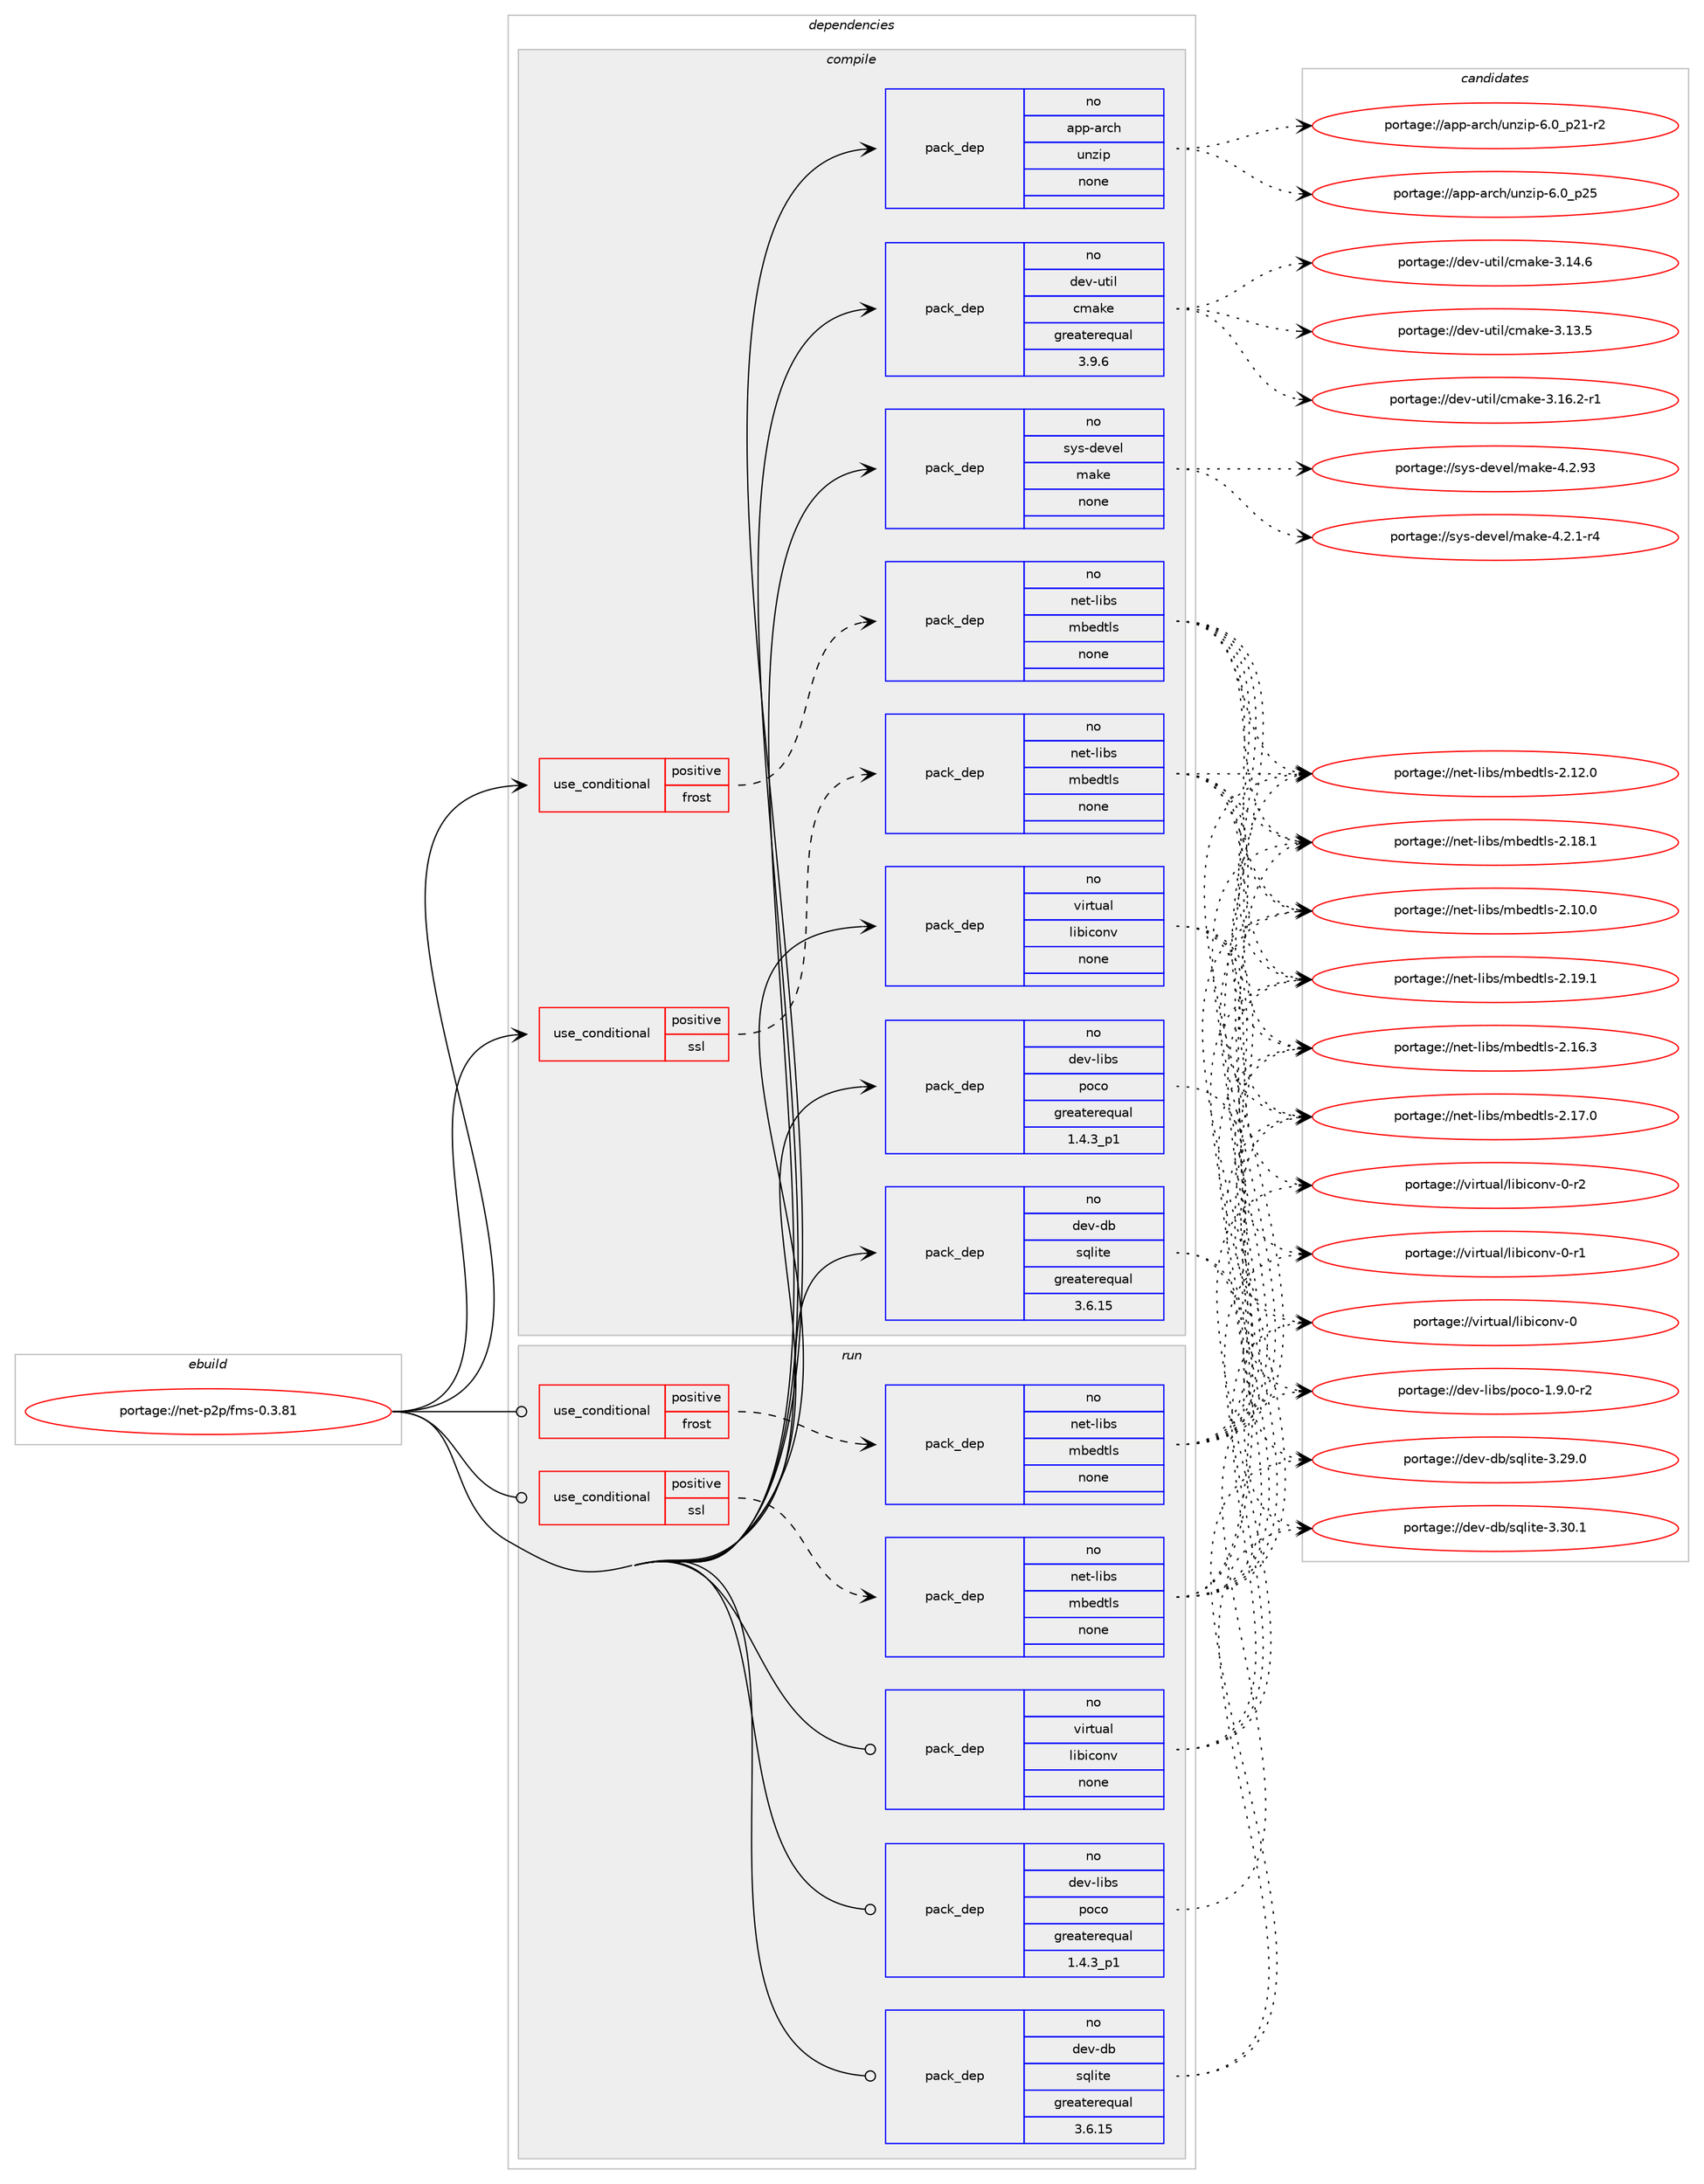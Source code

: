 digraph prolog {

# *************
# Graph options
# *************

newrank=true;
concentrate=true;
compound=true;
graph [rankdir=LR,fontname=Helvetica,fontsize=10,ranksep=1.5];#, ranksep=2.5, nodesep=0.2];
edge  [arrowhead=vee];
node  [fontname=Helvetica,fontsize=10];

# **********
# The ebuild
# **********

subgraph cluster_leftcol {
color=gray;
rank=same;
label=<<i>ebuild</i>>;
id [label="portage://net-p2p/fms-0.3.81", color=red, width=4, href="../net-p2p/fms-0.3.81.svg"];
}

# ****************
# The dependencies
# ****************

subgraph cluster_midcol {
color=gray;
label=<<i>dependencies</i>>;
subgraph cluster_compile {
fillcolor="#eeeeee";
style=filled;
label=<<i>compile</i>>;
subgraph cond122 {
dependency407 [label=<<TABLE BORDER="0" CELLBORDER="1" CELLSPACING="0" CELLPADDING="4"><TR><TD ROWSPAN="3" CELLPADDING="10">use_conditional</TD></TR><TR><TD>positive</TD></TR><TR><TD>frost</TD></TR></TABLE>>, shape=none, color=red];
subgraph pack278 {
dependency408 [label=<<TABLE BORDER="0" CELLBORDER="1" CELLSPACING="0" CELLPADDING="4" WIDTH="220"><TR><TD ROWSPAN="6" CELLPADDING="30">pack_dep</TD></TR><TR><TD WIDTH="110">no</TD></TR><TR><TD>net-libs</TD></TR><TR><TD>mbedtls</TD></TR><TR><TD>none</TD></TR><TR><TD></TD></TR></TABLE>>, shape=none, color=blue];
}
dependency407:e -> dependency408:w [weight=20,style="dashed",arrowhead="vee"];
}
id:e -> dependency407:w [weight=20,style="solid",arrowhead="vee"];
subgraph cond123 {
dependency409 [label=<<TABLE BORDER="0" CELLBORDER="1" CELLSPACING="0" CELLPADDING="4"><TR><TD ROWSPAN="3" CELLPADDING="10">use_conditional</TD></TR><TR><TD>positive</TD></TR><TR><TD>ssl</TD></TR></TABLE>>, shape=none, color=red];
subgraph pack279 {
dependency410 [label=<<TABLE BORDER="0" CELLBORDER="1" CELLSPACING="0" CELLPADDING="4" WIDTH="220"><TR><TD ROWSPAN="6" CELLPADDING="30">pack_dep</TD></TR><TR><TD WIDTH="110">no</TD></TR><TR><TD>net-libs</TD></TR><TR><TD>mbedtls</TD></TR><TR><TD>none</TD></TR><TR><TD></TD></TR></TABLE>>, shape=none, color=blue];
}
dependency409:e -> dependency410:w [weight=20,style="dashed",arrowhead="vee"];
}
id:e -> dependency409:w [weight=20,style="solid",arrowhead="vee"];
subgraph pack280 {
dependency411 [label=<<TABLE BORDER="0" CELLBORDER="1" CELLSPACING="0" CELLPADDING="4" WIDTH="220"><TR><TD ROWSPAN="6" CELLPADDING="30">pack_dep</TD></TR><TR><TD WIDTH="110">no</TD></TR><TR><TD>app-arch</TD></TR><TR><TD>unzip</TD></TR><TR><TD>none</TD></TR><TR><TD></TD></TR></TABLE>>, shape=none, color=blue];
}
id:e -> dependency411:w [weight=20,style="solid",arrowhead="vee"];
subgraph pack281 {
dependency412 [label=<<TABLE BORDER="0" CELLBORDER="1" CELLSPACING="0" CELLPADDING="4" WIDTH="220"><TR><TD ROWSPAN="6" CELLPADDING="30">pack_dep</TD></TR><TR><TD WIDTH="110">no</TD></TR><TR><TD>dev-db</TD></TR><TR><TD>sqlite</TD></TR><TR><TD>greaterequal</TD></TR><TR><TD>3.6.15</TD></TR></TABLE>>, shape=none, color=blue];
}
id:e -> dependency412:w [weight=20,style="solid",arrowhead="vee"];
subgraph pack282 {
dependency413 [label=<<TABLE BORDER="0" CELLBORDER="1" CELLSPACING="0" CELLPADDING="4" WIDTH="220"><TR><TD ROWSPAN="6" CELLPADDING="30">pack_dep</TD></TR><TR><TD WIDTH="110">no</TD></TR><TR><TD>dev-libs</TD></TR><TR><TD>poco</TD></TR><TR><TD>greaterequal</TD></TR><TR><TD>1.4.3_p1</TD></TR></TABLE>>, shape=none, color=blue];
}
id:e -> dependency413:w [weight=20,style="solid",arrowhead="vee"];
subgraph pack283 {
dependency414 [label=<<TABLE BORDER="0" CELLBORDER="1" CELLSPACING="0" CELLPADDING="4" WIDTH="220"><TR><TD ROWSPAN="6" CELLPADDING="30">pack_dep</TD></TR><TR><TD WIDTH="110">no</TD></TR><TR><TD>dev-util</TD></TR><TR><TD>cmake</TD></TR><TR><TD>greaterequal</TD></TR><TR><TD>3.9.6</TD></TR></TABLE>>, shape=none, color=blue];
}
id:e -> dependency414:w [weight=20,style="solid",arrowhead="vee"];
subgraph pack284 {
dependency415 [label=<<TABLE BORDER="0" CELLBORDER="1" CELLSPACING="0" CELLPADDING="4" WIDTH="220"><TR><TD ROWSPAN="6" CELLPADDING="30">pack_dep</TD></TR><TR><TD WIDTH="110">no</TD></TR><TR><TD>sys-devel</TD></TR><TR><TD>make</TD></TR><TR><TD>none</TD></TR><TR><TD></TD></TR></TABLE>>, shape=none, color=blue];
}
id:e -> dependency415:w [weight=20,style="solid",arrowhead="vee"];
subgraph pack285 {
dependency416 [label=<<TABLE BORDER="0" CELLBORDER="1" CELLSPACING="0" CELLPADDING="4" WIDTH="220"><TR><TD ROWSPAN="6" CELLPADDING="30">pack_dep</TD></TR><TR><TD WIDTH="110">no</TD></TR><TR><TD>virtual</TD></TR><TR><TD>libiconv</TD></TR><TR><TD>none</TD></TR><TR><TD></TD></TR></TABLE>>, shape=none, color=blue];
}
id:e -> dependency416:w [weight=20,style="solid",arrowhead="vee"];
}
subgraph cluster_compileandrun {
fillcolor="#eeeeee";
style=filled;
label=<<i>compile and run</i>>;
}
subgraph cluster_run {
fillcolor="#eeeeee";
style=filled;
label=<<i>run</i>>;
subgraph cond124 {
dependency417 [label=<<TABLE BORDER="0" CELLBORDER="1" CELLSPACING="0" CELLPADDING="4"><TR><TD ROWSPAN="3" CELLPADDING="10">use_conditional</TD></TR><TR><TD>positive</TD></TR><TR><TD>frost</TD></TR></TABLE>>, shape=none, color=red];
subgraph pack286 {
dependency418 [label=<<TABLE BORDER="0" CELLBORDER="1" CELLSPACING="0" CELLPADDING="4" WIDTH="220"><TR><TD ROWSPAN="6" CELLPADDING="30">pack_dep</TD></TR><TR><TD WIDTH="110">no</TD></TR><TR><TD>net-libs</TD></TR><TR><TD>mbedtls</TD></TR><TR><TD>none</TD></TR><TR><TD></TD></TR></TABLE>>, shape=none, color=blue];
}
dependency417:e -> dependency418:w [weight=20,style="dashed",arrowhead="vee"];
}
id:e -> dependency417:w [weight=20,style="solid",arrowhead="odot"];
subgraph cond125 {
dependency419 [label=<<TABLE BORDER="0" CELLBORDER="1" CELLSPACING="0" CELLPADDING="4"><TR><TD ROWSPAN="3" CELLPADDING="10">use_conditional</TD></TR><TR><TD>positive</TD></TR><TR><TD>ssl</TD></TR></TABLE>>, shape=none, color=red];
subgraph pack287 {
dependency420 [label=<<TABLE BORDER="0" CELLBORDER="1" CELLSPACING="0" CELLPADDING="4" WIDTH="220"><TR><TD ROWSPAN="6" CELLPADDING="30">pack_dep</TD></TR><TR><TD WIDTH="110">no</TD></TR><TR><TD>net-libs</TD></TR><TR><TD>mbedtls</TD></TR><TR><TD>none</TD></TR><TR><TD></TD></TR></TABLE>>, shape=none, color=blue];
}
dependency419:e -> dependency420:w [weight=20,style="dashed",arrowhead="vee"];
}
id:e -> dependency419:w [weight=20,style="solid",arrowhead="odot"];
subgraph pack288 {
dependency421 [label=<<TABLE BORDER="0" CELLBORDER="1" CELLSPACING="0" CELLPADDING="4" WIDTH="220"><TR><TD ROWSPAN="6" CELLPADDING="30">pack_dep</TD></TR><TR><TD WIDTH="110">no</TD></TR><TR><TD>dev-db</TD></TR><TR><TD>sqlite</TD></TR><TR><TD>greaterequal</TD></TR><TR><TD>3.6.15</TD></TR></TABLE>>, shape=none, color=blue];
}
id:e -> dependency421:w [weight=20,style="solid",arrowhead="odot"];
subgraph pack289 {
dependency422 [label=<<TABLE BORDER="0" CELLBORDER="1" CELLSPACING="0" CELLPADDING="4" WIDTH="220"><TR><TD ROWSPAN="6" CELLPADDING="30">pack_dep</TD></TR><TR><TD WIDTH="110">no</TD></TR><TR><TD>dev-libs</TD></TR><TR><TD>poco</TD></TR><TR><TD>greaterequal</TD></TR><TR><TD>1.4.3_p1</TD></TR></TABLE>>, shape=none, color=blue];
}
id:e -> dependency422:w [weight=20,style="solid",arrowhead="odot"];
subgraph pack290 {
dependency423 [label=<<TABLE BORDER="0" CELLBORDER="1" CELLSPACING="0" CELLPADDING="4" WIDTH="220"><TR><TD ROWSPAN="6" CELLPADDING="30">pack_dep</TD></TR><TR><TD WIDTH="110">no</TD></TR><TR><TD>virtual</TD></TR><TR><TD>libiconv</TD></TR><TR><TD>none</TD></TR><TR><TD></TD></TR></TABLE>>, shape=none, color=blue];
}
id:e -> dependency423:w [weight=20,style="solid",arrowhead="odot"];
}
}

# **************
# The candidates
# **************

subgraph cluster_choices {
rank=same;
color=gray;
label=<<i>candidates</i>>;

subgraph choice278 {
color=black;
nodesep=1;
choice1101011164510810598115471099810110011610811545504649574649 [label="portage://net-libs/mbedtls-2.19.1", color=red, width=4,href="../net-libs/mbedtls-2.19.1.svg"];
choice1101011164510810598115471099810110011610811545504649564649 [label="portage://net-libs/mbedtls-2.18.1", color=red, width=4,href="../net-libs/mbedtls-2.18.1.svg"];
choice1101011164510810598115471099810110011610811545504649554648 [label="portage://net-libs/mbedtls-2.17.0", color=red, width=4,href="../net-libs/mbedtls-2.17.0.svg"];
choice1101011164510810598115471099810110011610811545504649544651 [label="portage://net-libs/mbedtls-2.16.3", color=red, width=4,href="../net-libs/mbedtls-2.16.3.svg"];
choice1101011164510810598115471099810110011610811545504649504648 [label="portage://net-libs/mbedtls-2.12.0", color=red, width=4,href="../net-libs/mbedtls-2.12.0.svg"];
choice1101011164510810598115471099810110011610811545504649484648 [label="portage://net-libs/mbedtls-2.10.0", color=red, width=4,href="../net-libs/mbedtls-2.10.0.svg"];
dependency408:e -> choice1101011164510810598115471099810110011610811545504649574649:w [style=dotted,weight="100"];
dependency408:e -> choice1101011164510810598115471099810110011610811545504649564649:w [style=dotted,weight="100"];
dependency408:e -> choice1101011164510810598115471099810110011610811545504649554648:w [style=dotted,weight="100"];
dependency408:e -> choice1101011164510810598115471099810110011610811545504649544651:w [style=dotted,weight="100"];
dependency408:e -> choice1101011164510810598115471099810110011610811545504649504648:w [style=dotted,weight="100"];
dependency408:e -> choice1101011164510810598115471099810110011610811545504649484648:w [style=dotted,weight="100"];
}
subgraph choice279 {
color=black;
nodesep=1;
choice1101011164510810598115471099810110011610811545504649574649 [label="portage://net-libs/mbedtls-2.19.1", color=red, width=4,href="../net-libs/mbedtls-2.19.1.svg"];
choice1101011164510810598115471099810110011610811545504649564649 [label="portage://net-libs/mbedtls-2.18.1", color=red, width=4,href="../net-libs/mbedtls-2.18.1.svg"];
choice1101011164510810598115471099810110011610811545504649554648 [label="portage://net-libs/mbedtls-2.17.0", color=red, width=4,href="../net-libs/mbedtls-2.17.0.svg"];
choice1101011164510810598115471099810110011610811545504649544651 [label="portage://net-libs/mbedtls-2.16.3", color=red, width=4,href="../net-libs/mbedtls-2.16.3.svg"];
choice1101011164510810598115471099810110011610811545504649504648 [label="portage://net-libs/mbedtls-2.12.0", color=red, width=4,href="../net-libs/mbedtls-2.12.0.svg"];
choice1101011164510810598115471099810110011610811545504649484648 [label="portage://net-libs/mbedtls-2.10.0", color=red, width=4,href="../net-libs/mbedtls-2.10.0.svg"];
dependency410:e -> choice1101011164510810598115471099810110011610811545504649574649:w [style=dotted,weight="100"];
dependency410:e -> choice1101011164510810598115471099810110011610811545504649564649:w [style=dotted,weight="100"];
dependency410:e -> choice1101011164510810598115471099810110011610811545504649554648:w [style=dotted,weight="100"];
dependency410:e -> choice1101011164510810598115471099810110011610811545504649544651:w [style=dotted,weight="100"];
dependency410:e -> choice1101011164510810598115471099810110011610811545504649504648:w [style=dotted,weight="100"];
dependency410:e -> choice1101011164510810598115471099810110011610811545504649484648:w [style=dotted,weight="100"];
}
subgraph choice280 {
color=black;
nodesep=1;
choice971121124597114991044711711012210511245544648951125053 [label="portage://app-arch/unzip-6.0_p25", color=red, width=4,href="../app-arch/unzip-6.0_p25.svg"];
choice9711211245971149910447117110122105112455446489511250494511450 [label="portage://app-arch/unzip-6.0_p21-r2", color=red, width=4,href="../app-arch/unzip-6.0_p21-r2.svg"];
dependency411:e -> choice971121124597114991044711711012210511245544648951125053:w [style=dotted,weight="100"];
dependency411:e -> choice9711211245971149910447117110122105112455446489511250494511450:w [style=dotted,weight="100"];
}
subgraph choice281 {
color=black;
nodesep=1;
choice10010111845100984711511310810511610145514651484649 [label="portage://dev-db/sqlite-3.30.1", color=red, width=4,href="../dev-db/sqlite-3.30.1.svg"];
choice10010111845100984711511310810511610145514650574648 [label="portage://dev-db/sqlite-3.29.0", color=red, width=4,href="../dev-db/sqlite-3.29.0.svg"];
dependency412:e -> choice10010111845100984711511310810511610145514651484649:w [style=dotted,weight="100"];
dependency412:e -> choice10010111845100984711511310810511610145514650574648:w [style=dotted,weight="100"];
}
subgraph choice282 {
color=black;
nodesep=1;
choice100101118451081059811547112111991114549465746484511450 [label="portage://dev-libs/poco-1.9.0-r2", color=red, width=4,href="../dev-libs/poco-1.9.0-r2.svg"];
dependency413:e -> choice100101118451081059811547112111991114549465746484511450:w [style=dotted,weight="100"];
}
subgraph choice283 {
color=black;
nodesep=1;
choice10010111845117116105108479910997107101455146495446504511449 [label="portage://dev-util/cmake-3.16.2-r1", color=red, width=4,href="../dev-util/cmake-3.16.2-r1.svg"];
choice1001011184511711610510847991099710710145514649524654 [label="portage://dev-util/cmake-3.14.6", color=red, width=4,href="../dev-util/cmake-3.14.6.svg"];
choice1001011184511711610510847991099710710145514649514653 [label="portage://dev-util/cmake-3.13.5", color=red, width=4,href="../dev-util/cmake-3.13.5.svg"];
dependency414:e -> choice10010111845117116105108479910997107101455146495446504511449:w [style=dotted,weight="100"];
dependency414:e -> choice1001011184511711610510847991099710710145514649524654:w [style=dotted,weight="100"];
dependency414:e -> choice1001011184511711610510847991099710710145514649514653:w [style=dotted,weight="100"];
}
subgraph choice284 {
color=black;
nodesep=1;
choice11512111545100101118101108471099710710145524650465751 [label="portage://sys-devel/make-4.2.93", color=red, width=4,href="../sys-devel/make-4.2.93.svg"];
choice1151211154510010111810110847109971071014552465046494511452 [label="portage://sys-devel/make-4.2.1-r4", color=red, width=4,href="../sys-devel/make-4.2.1-r4.svg"];
dependency415:e -> choice11512111545100101118101108471099710710145524650465751:w [style=dotted,weight="100"];
dependency415:e -> choice1151211154510010111810110847109971071014552465046494511452:w [style=dotted,weight="100"];
}
subgraph choice285 {
color=black;
nodesep=1;
choice1181051141161179710847108105981059911111011845484511450 [label="portage://virtual/libiconv-0-r2", color=red, width=4,href="../virtual/libiconv-0-r2.svg"];
choice1181051141161179710847108105981059911111011845484511449 [label="portage://virtual/libiconv-0-r1", color=red, width=4,href="../virtual/libiconv-0-r1.svg"];
choice118105114116117971084710810598105991111101184548 [label="portage://virtual/libiconv-0", color=red, width=4,href="../virtual/libiconv-0.svg"];
dependency416:e -> choice1181051141161179710847108105981059911111011845484511450:w [style=dotted,weight="100"];
dependency416:e -> choice1181051141161179710847108105981059911111011845484511449:w [style=dotted,weight="100"];
dependency416:e -> choice118105114116117971084710810598105991111101184548:w [style=dotted,weight="100"];
}
subgraph choice286 {
color=black;
nodesep=1;
choice1101011164510810598115471099810110011610811545504649574649 [label="portage://net-libs/mbedtls-2.19.1", color=red, width=4,href="../net-libs/mbedtls-2.19.1.svg"];
choice1101011164510810598115471099810110011610811545504649564649 [label="portage://net-libs/mbedtls-2.18.1", color=red, width=4,href="../net-libs/mbedtls-2.18.1.svg"];
choice1101011164510810598115471099810110011610811545504649554648 [label="portage://net-libs/mbedtls-2.17.0", color=red, width=4,href="../net-libs/mbedtls-2.17.0.svg"];
choice1101011164510810598115471099810110011610811545504649544651 [label="portage://net-libs/mbedtls-2.16.3", color=red, width=4,href="../net-libs/mbedtls-2.16.3.svg"];
choice1101011164510810598115471099810110011610811545504649504648 [label="portage://net-libs/mbedtls-2.12.0", color=red, width=4,href="../net-libs/mbedtls-2.12.0.svg"];
choice1101011164510810598115471099810110011610811545504649484648 [label="portage://net-libs/mbedtls-2.10.0", color=red, width=4,href="../net-libs/mbedtls-2.10.0.svg"];
dependency418:e -> choice1101011164510810598115471099810110011610811545504649574649:w [style=dotted,weight="100"];
dependency418:e -> choice1101011164510810598115471099810110011610811545504649564649:w [style=dotted,weight="100"];
dependency418:e -> choice1101011164510810598115471099810110011610811545504649554648:w [style=dotted,weight="100"];
dependency418:e -> choice1101011164510810598115471099810110011610811545504649544651:w [style=dotted,weight="100"];
dependency418:e -> choice1101011164510810598115471099810110011610811545504649504648:w [style=dotted,weight="100"];
dependency418:e -> choice1101011164510810598115471099810110011610811545504649484648:w [style=dotted,weight="100"];
}
subgraph choice287 {
color=black;
nodesep=1;
choice1101011164510810598115471099810110011610811545504649574649 [label="portage://net-libs/mbedtls-2.19.1", color=red, width=4,href="../net-libs/mbedtls-2.19.1.svg"];
choice1101011164510810598115471099810110011610811545504649564649 [label="portage://net-libs/mbedtls-2.18.1", color=red, width=4,href="../net-libs/mbedtls-2.18.1.svg"];
choice1101011164510810598115471099810110011610811545504649554648 [label="portage://net-libs/mbedtls-2.17.0", color=red, width=4,href="../net-libs/mbedtls-2.17.0.svg"];
choice1101011164510810598115471099810110011610811545504649544651 [label="portage://net-libs/mbedtls-2.16.3", color=red, width=4,href="../net-libs/mbedtls-2.16.3.svg"];
choice1101011164510810598115471099810110011610811545504649504648 [label="portage://net-libs/mbedtls-2.12.0", color=red, width=4,href="../net-libs/mbedtls-2.12.0.svg"];
choice1101011164510810598115471099810110011610811545504649484648 [label="portage://net-libs/mbedtls-2.10.0", color=red, width=4,href="../net-libs/mbedtls-2.10.0.svg"];
dependency420:e -> choice1101011164510810598115471099810110011610811545504649574649:w [style=dotted,weight="100"];
dependency420:e -> choice1101011164510810598115471099810110011610811545504649564649:w [style=dotted,weight="100"];
dependency420:e -> choice1101011164510810598115471099810110011610811545504649554648:w [style=dotted,weight="100"];
dependency420:e -> choice1101011164510810598115471099810110011610811545504649544651:w [style=dotted,weight="100"];
dependency420:e -> choice1101011164510810598115471099810110011610811545504649504648:w [style=dotted,weight="100"];
dependency420:e -> choice1101011164510810598115471099810110011610811545504649484648:w [style=dotted,weight="100"];
}
subgraph choice288 {
color=black;
nodesep=1;
choice10010111845100984711511310810511610145514651484649 [label="portage://dev-db/sqlite-3.30.1", color=red, width=4,href="../dev-db/sqlite-3.30.1.svg"];
choice10010111845100984711511310810511610145514650574648 [label="portage://dev-db/sqlite-3.29.0", color=red, width=4,href="../dev-db/sqlite-3.29.0.svg"];
dependency421:e -> choice10010111845100984711511310810511610145514651484649:w [style=dotted,weight="100"];
dependency421:e -> choice10010111845100984711511310810511610145514650574648:w [style=dotted,weight="100"];
}
subgraph choice289 {
color=black;
nodesep=1;
choice100101118451081059811547112111991114549465746484511450 [label="portage://dev-libs/poco-1.9.0-r2", color=red, width=4,href="../dev-libs/poco-1.9.0-r2.svg"];
dependency422:e -> choice100101118451081059811547112111991114549465746484511450:w [style=dotted,weight="100"];
}
subgraph choice290 {
color=black;
nodesep=1;
choice1181051141161179710847108105981059911111011845484511450 [label="portage://virtual/libiconv-0-r2", color=red, width=4,href="../virtual/libiconv-0-r2.svg"];
choice1181051141161179710847108105981059911111011845484511449 [label="portage://virtual/libiconv-0-r1", color=red, width=4,href="../virtual/libiconv-0-r1.svg"];
choice118105114116117971084710810598105991111101184548 [label="portage://virtual/libiconv-0", color=red, width=4,href="../virtual/libiconv-0.svg"];
dependency423:e -> choice1181051141161179710847108105981059911111011845484511450:w [style=dotted,weight="100"];
dependency423:e -> choice1181051141161179710847108105981059911111011845484511449:w [style=dotted,weight="100"];
dependency423:e -> choice118105114116117971084710810598105991111101184548:w [style=dotted,weight="100"];
}
}

}
